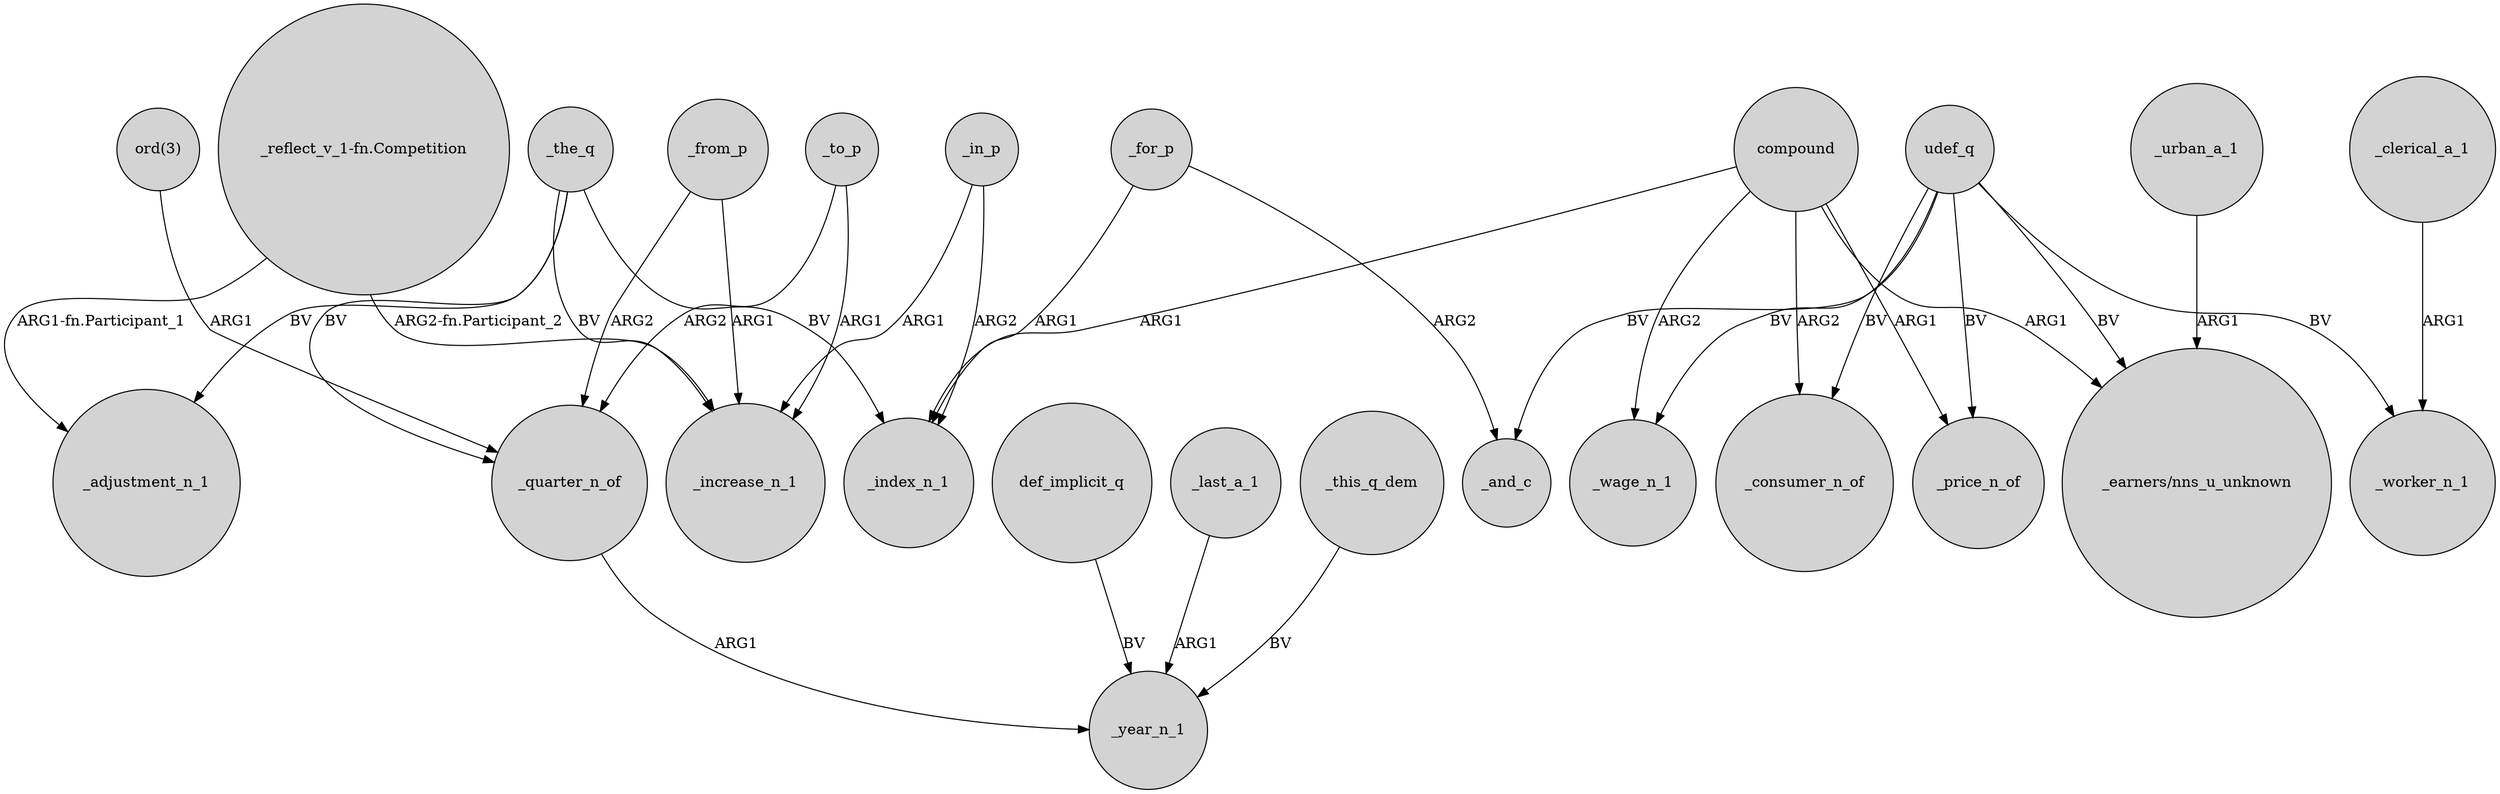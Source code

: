 digraph {
	node [shape=circle style=filled]
	"_reflect_v_1-fn.Competition" -> _increase_n_1 [label="ARG2-fn.Participant_2"]
	udef_q -> _price_n_of [label=BV]
	def_implicit_q -> _year_n_1 [label=BV]
	_urban_a_1 -> "_earners/nns_u_unknown" [label=ARG1]
	"ord(3)" -> _quarter_n_of [label=ARG1]
	_the_q -> _index_n_1 [label=BV]
	_the_q -> _quarter_n_of [label=BV]
	udef_q -> _and_c [label=BV]
	_for_p -> _index_n_1 [label=ARG1]
	udef_q -> _wage_n_1 [label=BV]
	_in_p -> _index_n_1 [label=ARG2]
	_to_p -> _quarter_n_of [label=ARG2]
	"_reflect_v_1-fn.Competition" -> _adjustment_n_1 [label="ARG1-fn.Participant_1"]
	udef_q -> _worker_n_1 [label=BV]
	_clerical_a_1 -> _worker_n_1 [label=ARG1]
	_last_a_1 -> _year_n_1 [label=ARG1]
	compound -> _wage_n_1 [label=ARG2]
	_this_q_dem -> _year_n_1 [label=BV]
	_from_p -> _increase_n_1 [label=ARG1]
	_the_q -> _adjustment_n_1 [label=BV]
	compound -> "_earners/nns_u_unknown" [label=ARG1]
	_from_p -> _quarter_n_of [label=ARG2]
	compound -> _index_n_1 [label=ARG1]
	udef_q -> _consumer_n_of [label=BV]
	compound -> _consumer_n_of [label=ARG2]
	_to_p -> _increase_n_1 [label=ARG1]
	_the_q -> _increase_n_1 [label=BV]
	compound -> _price_n_of [label=ARG1]
	_in_p -> _increase_n_1 [label=ARG1]
	udef_q -> "_earners/nns_u_unknown" [label=BV]
	_quarter_n_of -> _year_n_1 [label=ARG1]
	_for_p -> _and_c [label=ARG2]
}
